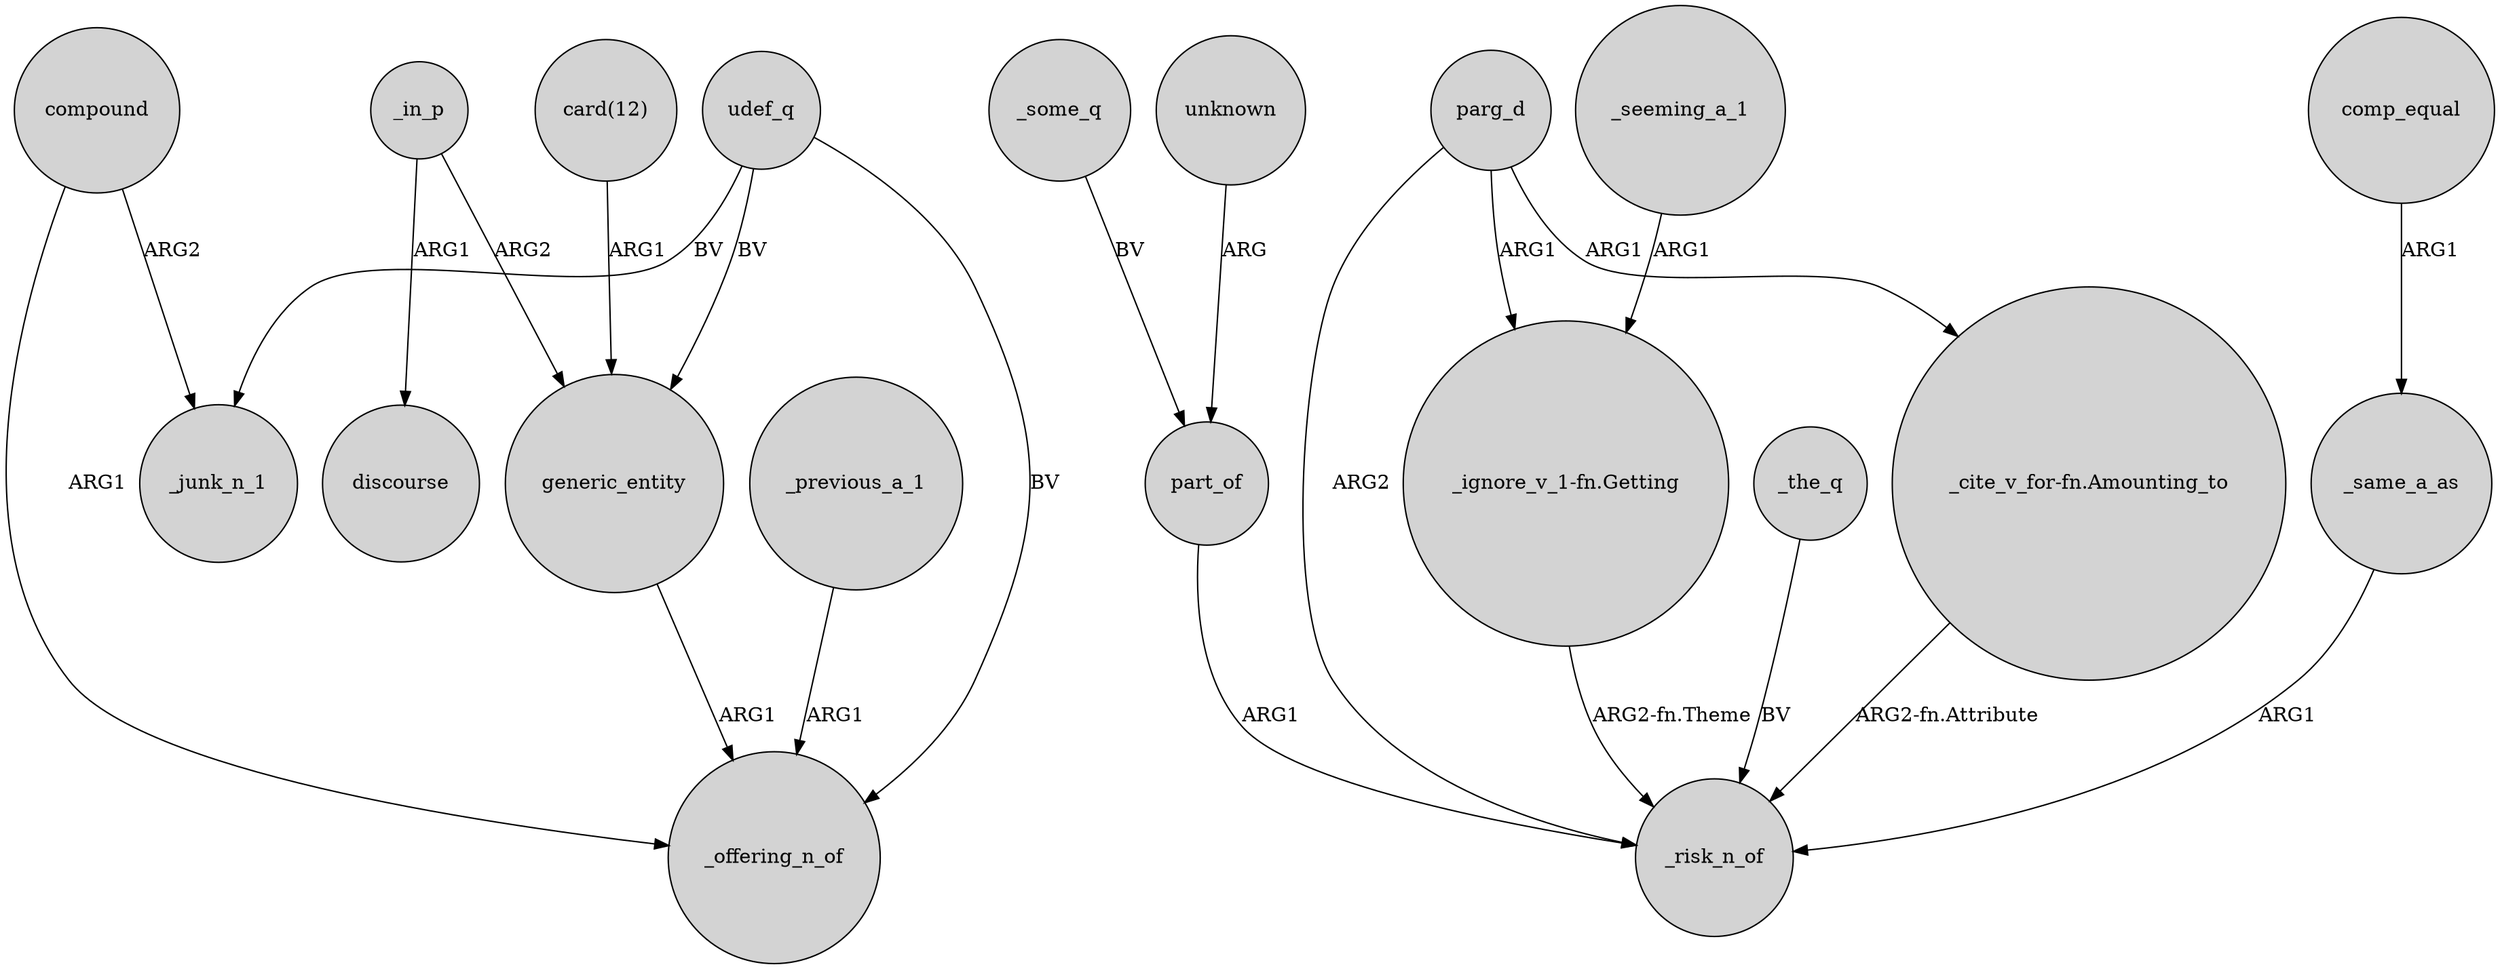 digraph {
	node [shape=circle style=filled]
	_in_p -> discourse [label=ARG1]
	compound -> _offering_n_of [label=ARG1]
	part_of -> _risk_n_of [label=ARG1]
	generic_entity -> _offering_n_of [label=ARG1]
	compound -> _junk_n_1 [label=ARG2]
	parg_d -> _risk_n_of [label=ARG2]
	udef_q -> generic_entity [label=BV]
	parg_d -> "_ignore_v_1-fn.Getting" [label=ARG1]
	_the_q -> _risk_n_of [label=BV]
	unknown -> part_of [label=ARG]
	_in_p -> generic_entity [label=ARG2]
	_seeming_a_1 -> "_ignore_v_1-fn.Getting" [label=ARG1]
	_previous_a_1 -> _offering_n_of [label=ARG1]
	"_cite_v_for-fn.Amounting_to" -> _risk_n_of [label="ARG2-fn.Attribute"]
	_some_q -> part_of [label=BV]
	parg_d -> "_cite_v_for-fn.Amounting_to" [label=ARG1]
	udef_q -> _junk_n_1 [label=BV]
	"_ignore_v_1-fn.Getting" -> _risk_n_of [label="ARG2-fn.Theme"]
	"card(12)" -> generic_entity [label=ARG1]
	udef_q -> _offering_n_of [label=BV]
	comp_equal -> _same_a_as [label=ARG1]
	_same_a_as -> _risk_n_of [label=ARG1]
}
